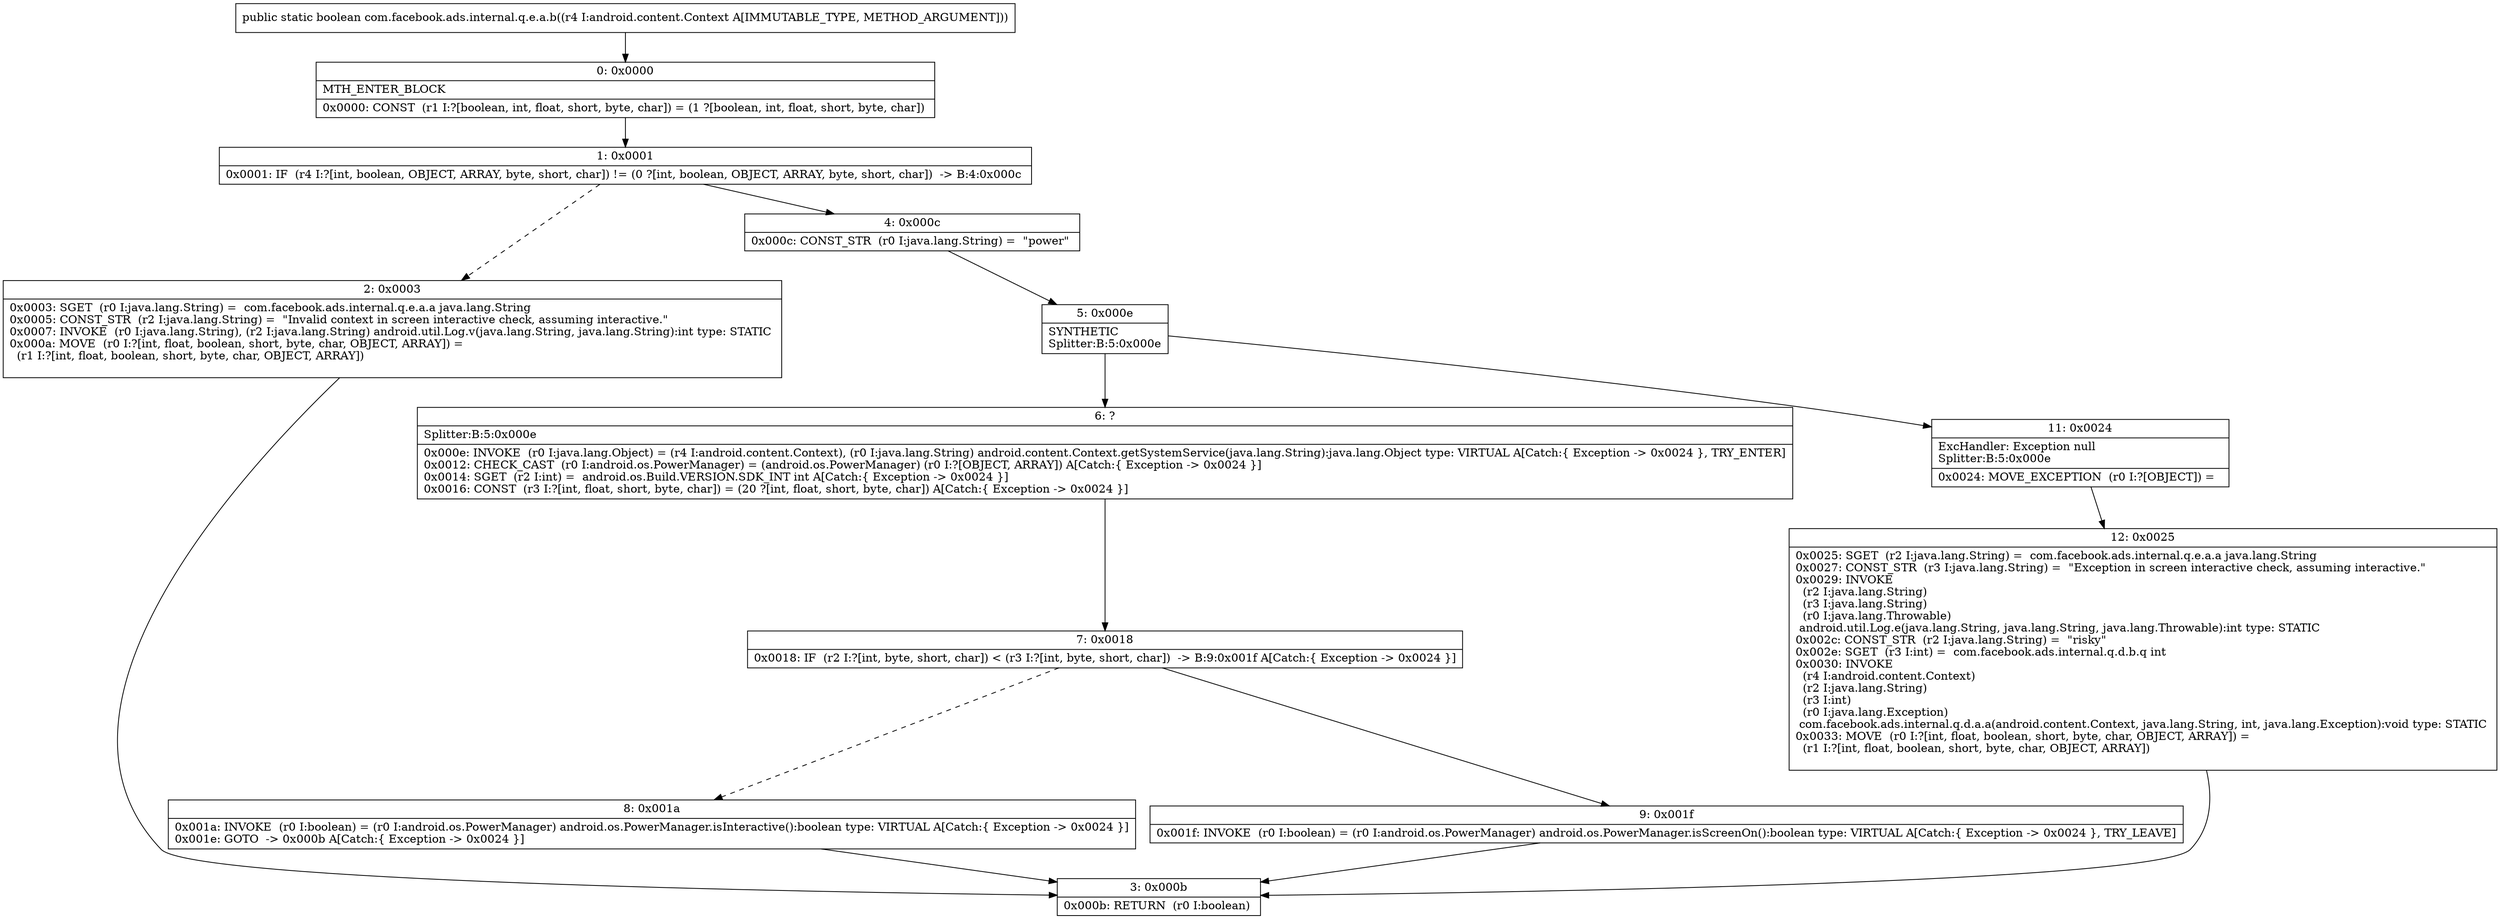 digraph "CFG forcom.facebook.ads.internal.q.e.a.b(Landroid\/content\/Context;)Z" {
Node_0 [shape=record,label="{0\:\ 0x0000|MTH_ENTER_BLOCK\l|0x0000: CONST  (r1 I:?[boolean, int, float, short, byte, char]) = (1 ?[boolean, int, float, short, byte, char]) \l}"];
Node_1 [shape=record,label="{1\:\ 0x0001|0x0001: IF  (r4 I:?[int, boolean, OBJECT, ARRAY, byte, short, char]) != (0 ?[int, boolean, OBJECT, ARRAY, byte, short, char])  \-\> B:4:0x000c \l}"];
Node_2 [shape=record,label="{2\:\ 0x0003|0x0003: SGET  (r0 I:java.lang.String) =  com.facebook.ads.internal.q.e.a.a java.lang.String \l0x0005: CONST_STR  (r2 I:java.lang.String) =  \"Invalid context in screen interactive check, assuming interactive.\" \l0x0007: INVOKE  (r0 I:java.lang.String), (r2 I:java.lang.String) android.util.Log.v(java.lang.String, java.lang.String):int type: STATIC \l0x000a: MOVE  (r0 I:?[int, float, boolean, short, byte, char, OBJECT, ARRAY]) = \l  (r1 I:?[int, float, boolean, short, byte, char, OBJECT, ARRAY])\l \l}"];
Node_3 [shape=record,label="{3\:\ 0x000b|0x000b: RETURN  (r0 I:boolean) \l}"];
Node_4 [shape=record,label="{4\:\ 0x000c|0x000c: CONST_STR  (r0 I:java.lang.String) =  \"power\" \l}"];
Node_5 [shape=record,label="{5\:\ 0x000e|SYNTHETIC\lSplitter:B:5:0x000e\l}"];
Node_6 [shape=record,label="{6\:\ ?|Splitter:B:5:0x000e\l|0x000e: INVOKE  (r0 I:java.lang.Object) = (r4 I:android.content.Context), (r0 I:java.lang.String) android.content.Context.getSystemService(java.lang.String):java.lang.Object type: VIRTUAL A[Catch:\{ Exception \-\> 0x0024 \}, TRY_ENTER]\l0x0012: CHECK_CAST  (r0 I:android.os.PowerManager) = (android.os.PowerManager) (r0 I:?[OBJECT, ARRAY]) A[Catch:\{ Exception \-\> 0x0024 \}]\l0x0014: SGET  (r2 I:int) =  android.os.Build.VERSION.SDK_INT int A[Catch:\{ Exception \-\> 0x0024 \}]\l0x0016: CONST  (r3 I:?[int, float, short, byte, char]) = (20 ?[int, float, short, byte, char]) A[Catch:\{ Exception \-\> 0x0024 \}]\l}"];
Node_7 [shape=record,label="{7\:\ 0x0018|0x0018: IF  (r2 I:?[int, byte, short, char]) \< (r3 I:?[int, byte, short, char])  \-\> B:9:0x001f A[Catch:\{ Exception \-\> 0x0024 \}]\l}"];
Node_8 [shape=record,label="{8\:\ 0x001a|0x001a: INVOKE  (r0 I:boolean) = (r0 I:android.os.PowerManager) android.os.PowerManager.isInteractive():boolean type: VIRTUAL A[Catch:\{ Exception \-\> 0x0024 \}]\l0x001e: GOTO  \-\> 0x000b A[Catch:\{ Exception \-\> 0x0024 \}]\l}"];
Node_9 [shape=record,label="{9\:\ 0x001f|0x001f: INVOKE  (r0 I:boolean) = (r0 I:android.os.PowerManager) android.os.PowerManager.isScreenOn():boolean type: VIRTUAL A[Catch:\{ Exception \-\> 0x0024 \}, TRY_LEAVE]\l}"];
Node_11 [shape=record,label="{11\:\ 0x0024|ExcHandler: Exception null\lSplitter:B:5:0x000e\l|0x0024: MOVE_EXCEPTION  (r0 I:?[OBJECT]) =  \l}"];
Node_12 [shape=record,label="{12\:\ 0x0025|0x0025: SGET  (r2 I:java.lang.String) =  com.facebook.ads.internal.q.e.a.a java.lang.String \l0x0027: CONST_STR  (r3 I:java.lang.String) =  \"Exception in screen interactive check, assuming interactive.\" \l0x0029: INVOKE  \l  (r2 I:java.lang.String)\l  (r3 I:java.lang.String)\l  (r0 I:java.lang.Throwable)\l android.util.Log.e(java.lang.String, java.lang.String, java.lang.Throwable):int type: STATIC \l0x002c: CONST_STR  (r2 I:java.lang.String) =  \"risky\" \l0x002e: SGET  (r3 I:int) =  com.facebook.ads.internal.q.d.b.q int \l0x0030: INVOKE  \l  (r4 I:android.content.Context)\l  (r2 I:java.lang.String)\l  (r3 I:int)\l  (r0 I:java.lang.Exception)\l com.facebook.ads.internal.q.d.a.a(android.content.Context, java.lang.String, int, java.lang.Exception):void type: STATIC \l0x0033: MOVE  (r0 I:?[int, float, boolean, short, byte, char, OBJECT, ARRAY]) = \l  (r1 I:?[int, float, boolean, short, byte, char, OBJECT, ARRAY])\l \l}"];
MethodNode[shape=record,label="{public static boolean com.facebook.ads.internal.q.e.a.b((r4 I:android.content.Context A[IMMUTABLE_TYPE, METHOD_ARGUMENT])) }"];
MethodNode -> Node_0;
Node_0 -> Node_1;
Node_1 -> Node_2[style=dashed];
Node_1 -> Node_4;
Node_2 -> Node_3;
Node_4 -> Node_5;
Node_5 -> Node_6;
Node_5 -> Node_11;
Node_6 -> Node_7;
Node_7 -> Node_8[style=dashed];
Node_7 -> Node_9;
Node_8 -> Node_3;
Node_9 -> Node_3;
Node_11 -> Node_12;
Node_12 -> Node_3;
}


